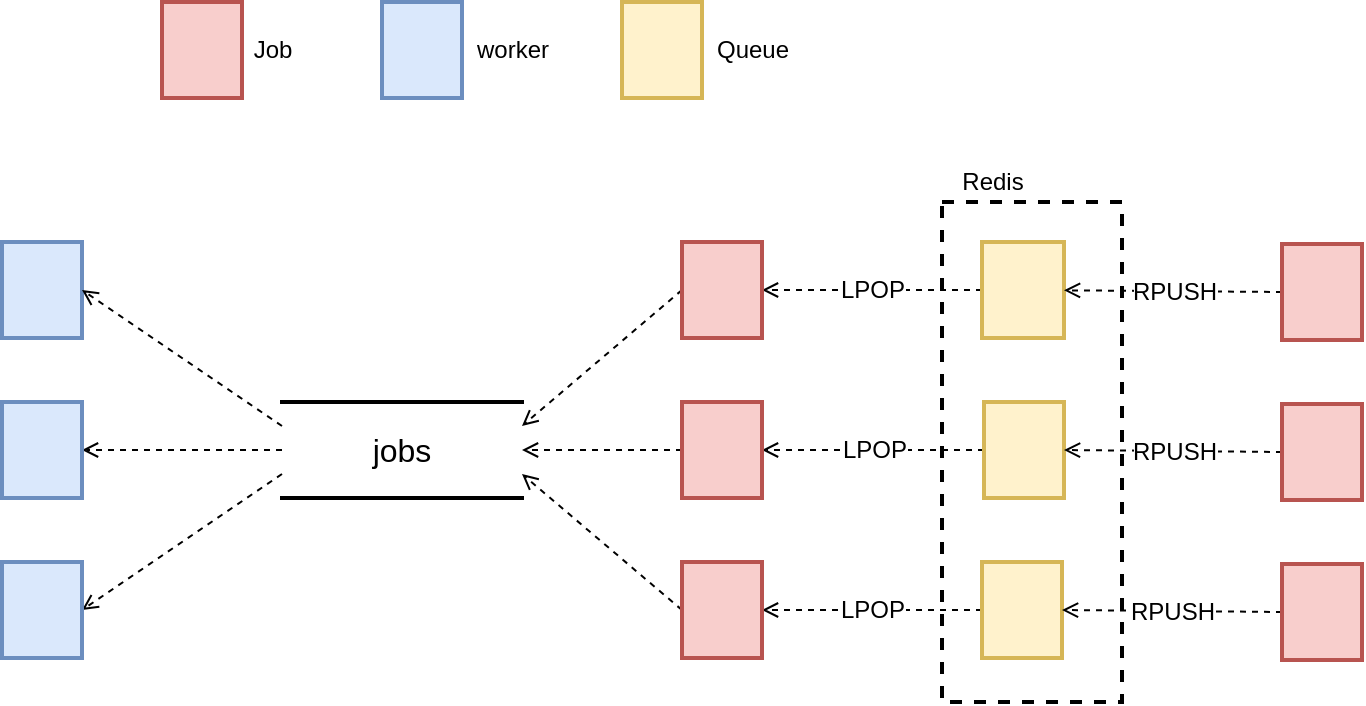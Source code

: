 <mxfile version="14.9.3" type="device" pages="2"><diagram id="TVoLGgaocfihTG_jxWsq" name="overview"><mxGraphModel dx="2034" dy="1114" grid="1" gridSize="10" guides="1" tooltips="1" connect="1" arrows="1" fold="1" page="1" pageScale="1" pageWidth="827" pageHeight="1169" math="0" shadow="0"><root><mxCell id="0"/><mxCell id="1" parent="0"/><mxCell id="dInYEUu5kK9betGpTaZx-31" value="" style="rounded=0;whiteSpace=wrap;html=1;fontSize=12;strokeWidth=2;fillColor=none;dashed=1;" parent="1" vertex="1"><mxGeometry x="780" y="290" width="90" height="250" as="geometry"/></mxCell><mxCell id="dInYEUu5kK9betGpTaZx-3" value="" style="rounded=0;whiteSpace=wrap;html=1;fontSize=16;strokeWidth=2;fillColor=#dae8fc;strokeColor=#6c8ebf;" parent="1" vertex="1"><mxGeometry x="310" y="310" width="40" height="48" as="geometry"/></mxCell><mxCell id="dInYEUu5kK9betGpTaZx-28" style="edgeStyle=none;rounded=0;orthogonalLoop=1;jettySize=auto;html=1;exitX=0;exitY=0.5;exitDx=0;exitDy=0;entryX=1;entryY=0.5;entryDx=0;entryDy=0;dashed=1;fontSize=12;endArrow=open;endFill=0;" parent="1" source="dInYEUu5kK9betGpTaZx-4" target="dInYEUu5kK9betGpTaZx-26" edge="1"><mxGeometry relative="1" as="geometry"/></mxCell><mxCell id="dInYEUu5kK9betGpTaZx-29" style="edgeStyle=none;rounded=0;orthogonalLoop=1;jettySize=auto;html=1;exitX=0;exitY=0.25;exitDx=0;exitDy=0;entryX=1;entryY=0.5;entryDx=0;entryDy=0;dashed=1;fontSize=12;endArrow=open;endFill=0;" parent="1" source="dInYEUu5kK9betGpTaZx-4" target="dInYEUu5kK9betGpTaZx-3" edge="1"><mxGeometry relative="1" as="geometry"/></mxCell><mxCell id="dInYEUu5kK9betGpTaZx-30" style="edgeStyle=none;rounded=0;orthogonalLoop=1;jettySize=auto;html=1;exitX=0;exitY=0.75;exitDx=0;exitDy=0;entryX=1;entryY=0.5;entryDx=0;entryDy=0;dashed=1;fontSize=12;endArrow=open;endFill=0;" parent="1" source="dInYEUu5kK9betGpTaZx-4" target="dInYEUu5kK9betGpTaZx-27" edge="1"><mxGeometry relative="1" as="geometry"/></mxCell><mxCell id="dInYEUu5kK9betGpTaZx-4" value="jobs" style="shape=partialRectangle;whiteSpace=wrap;html=1;left=0;right=0;fillColor=none;fontSize=16;strokeWidth=2;" parent="1" vertex="1"><mxGeometry x="450" y="390" width="120" height="48" as="geometry"/></mxCell><mxCell id="dInYEUu5kK9betGpTaZx-6" value="" style="rounded=0;whiteSpace=wrap;html=1;fontSize=16;strokeWidth=2;fillColor=#f8cecc;strokeColor=#b85450;" parent="1" vertex="1"><mxGeometry x="390" y="190" width="40" height="48" as="geometry"/></mxCell><mxCell id="dInYEUu5kK9betGpTaZx-7" value="Job" style="text;html=1;align=center;verticalAlign=middle;resizable=0;points=[];autosize=1;strokeColor=none;fontSize=12;" parent="1" vertex="1"><mxGeometry x="430" y="204" width="30" height="20" as="geometry"/></mxCell><mxCell id="dInYEUu5kK9betGpTaZx-17" value="LPOP" style="edgeStyle=orthogonalEdgeStyle;rounded=0;orthogonalLoop=1;jettySize=auto;html=1;exitX=0;exitY=0.5;exitDx=0;exitDy=0;dashed=1;fontSize=12;endArrow=open;endFill=0;entryX=1;entryY=0.5;entryDx=0;entryDy=0;" parent="1" source="dInYEUu5kK9betGpTaZx-14" target="dInYEUu5kK9betGpTaZx-20" edge="1"><mxGeometry relative="1" as="geometry"><mxPoint x="710" y="334" as="targetPoint"/></mxGeometry></mxCell><mxCell id="dInYEUu5kK9betGpTaZx-14" value="" style="rounded=0;whiteSpace=wrap;html=1;fontSize=16;strokeWidth=2;fillColor=#fff2cc;strokeColor=#d6b656;" parent="1" vertex="1"><mxGeometry x="800" y="310" width="41" height="48" as="geometry"/></mxCell><mxCell id="dInYEUu5kK9betGpTaZx-18" value="LPOP" style="edgeStyle=orthogonalEdgeStyle;rounded=0;orthogonalLoop=1;jettySize=auto;html=1;exitX=0;exitY=0.5;exitDx=0;exitDy=0;dashed=1;fontSize=12;endArrow=open;endFill=0;entryX=1;entryY=0.5;entryDx=0;entryDy=0;" parent="1" source="dInYEUu5kK9betGpTaZx-15" target="dInYEUu5kK9betGpTaZx-21" edge="1"><mxGeometry relative="1" as="geometry"><mxPoint x="710" y="414" as="targetPoint"/></mxGeometry></mxCell><mxCell id="dInYEUu5kK9betGpTaZx-15" value="" style="rounded=0;whiteSpace=wrap;html=1;fontSize=16;strokeWidth=2;fillColor=#fff2cc;strokeColor=#d6b656;" parent="1" vertex="1"><mxGeometry x="801" y="390" width="40" height="48" as="geometry"/></mxCell><mxCell id="dInYEUu5kK9betGpTaZx-19" value="LPOP" style="edgeStyle=orthogonalEdgeStyle;rounded=0;orthogonalLoop=1;jettySize=auto;html=1;exitX=0;exitY=0.5;exitDx=0;exitDy=0;dashed=1;fontSize=12;endArrow=open;endFill=0;entryX=1;entryY=0.5;entryDx=0;entryDy=0;" parent="1" source="dInYEUu5kK9betGpTaZx-16" target="dInYEUu5kK9betGpTaZx-22" edge="1"><mxGeometry relative="1" as="geometry"><mxPoint x="710" y="494" as="targetPoint"/></mxGeometry></mxCell><mxCell id="dInYEUu5kK9betGpTaZx-16" value="" style="rounded=0;whiteSpace=wrap;html=1;fontSize=16;strokeWidth=2;fillColor=#fff2cc;strokeColor=#d6b656;" parent="1" vertex="1"><mxGeometry x="800" y="470" width="40" height="48" as="geometry"/></mxCell><mxCell id="dInYEUu5kK9betGpTaZx-24" style="rounded=0;orthogonalLoop=1;jettySize=auto;html=1;exitX=0;exitY=0.5;exitDx=0;exitDy=0;entryX=1;entryY=0.25;entryDx=0;entryDy=0;dashed=1;fontSize=12;endArrow=open;endFill=0;" parent="1" source="dInYEUu5kK9betGpTaZx-20" target="dInYEUu5kK9betGpTaZx-4" edge="1"><mxGeometry relative="1" as="geometry"/></mxCell><mxCell id="dInYEUu5kK9betGpTaZx-20" value="" style="rounded=0;whiteSpace=wrap;html=1;fontSize=16;strokeWidth=2;fillColor=#f8cecc;strokeColor=#b85450;" parent="1" vertex="1"><mxGeometry x="650" y="310" width="40" height="48" as="geometry"/></mxCell><mxCell id="dInYEUu5kK9betGpTaZx-23" style="edgeStyle=orthogonalEdgeStyle;rounded=0;orthogonalLoop=1;jettySize=auto;html=1;exitX=0;exitY=0.5;exitDx=0;exitDy=0;entryX=1;entryY=0.5;entryDx=0;entryDy=0;dashed=1;fontSize=12;endArrow=open;endFill=0;" parent="1" source="dInYEUu5kK9betGpTaZx-21" target="dInYEUu5kK9betGpTaZx-4" edge="1"><mxGeometry relative="1" as="geometry"/></mxCell><mxCell id="dInYEUu5kK9betGpTaZx-21" value="" style="rounded=0;whiteSpace=wrap;html=1;fontSize=16;strokeWidth=2;fillColor=#f8cecc;strokeColor=#b85450;" parent="1" vertex="1"><mxGeometry x="650" y="390" width="40" height="48" as="geometry"/></mxCell><mxCell id="dInYEUu5kK9betGpTaZx-25" style="rounded=0;orthogonalLoop=1;jettySize=auto;html=1;exitX=0;exitY=0.5;exitDx=0;exitDy=0;entryX=1;entryY=0.75;entryDx=0;entryDy=0;dashed=1;fontSize=12;endArrow=open;endFill=0;" parent="1" source="dInYEUu5kK9betGpTaZx-22" target="dInYEUu5kK9betGpTaZx-4" edge="1"><mxGeometry relative="1" as="geometry"/></mxCell><mxCell id="dInYEUu5kK9betGpTaZx-22" value="" style="rounded=0;whiteSpace=wrap;html=1;fontSize=16;strokeWidth=2;fillColor=#f8cecc;strokeColor=#b85450;" parent="1" vertex="1"><mxGeometry x="650" y="470" width="40" height="48" as="geometry"/></mxCell><mxCell id="dInYEUu5kK9betGpTaZx-26" value="" style="rounded=0;whiteSpace=wrap;html=1;fontSize=16;strokeWidth=2;fillColor=#dae8fc;strokeColor=#6c8ebf;" parent="1" vertex="1"><mxGeometry x="310" y="390" width="40" height="48" as="geometry"/></mxCell><mxCell id="dInYEUu5kK9betGpTaZx-27" value="" style="rounded=0;whiteSpace=wrap;html=1;fontSize=16;strokeWidth=2;fillColor=#dae8fc;strokeColor=#6c8ebf;" parent="1" vertex="1"><mxGeometry x="310" y="470" width="40" height="48" as="geometry"/></mxCell><mxCell id="dInYEUu5kK9betGpTaZx-32" value="Redis" style="text;html=1;align=center;verticalAlign=middle;resizable=0;points=[];autosize=1;strokeColor=none;fontSize=12;" parent="1" vertex="1"><mxGeometry x="780" y="270" width="50" height="20" as="geometry"/></mxCell><mxCell id="dInYEUu5kK9betGpTaZx-34" value="" style="rounded=0;whiteSpace=wrap;html=1;fontSize=16;strokeWidth=2;fillColor=#dae8fc;strokeColor=#6c8ebf;" parent="1" vertex="1"><mxGeometry x="500" y="190" width="40" height="48" as="geometry"/></mxCell><mxCell id="dInYEUu5kK9betGpTaZx-35" value="worker" style="text;html=1;align=center;verticalAlign=middle;resizable=0;points=[];autosize=1;strokeColor=none;fontSize=12;" parent="1" vertex="1"><mxGeometry x="540" y="204" width="50" height="20" as="geometry"/></mxCell><mxCell id="CZz96op__QLdE15bDPpp-2" value="RPUSH" style="edgeStyle=none;rounded=0;orthogonalLoop=1;jettySize=auto;html=1;exitX=0;exitY=0.5;exitDx=0;exitDy=0;dashed=1;fontSize=12;endArrow=open;endFill=0;" parent="1" source="CZz96op__QLdE15bDPpp-1" target="dInYEUu5kK9betGpTaZx-14" edge="1"><mxGeometry relative="1" as="geometry"/></mxCell><mxCell id="CZz96op__QLdE15bDPpp-1" value="" style="rounded=0;whiteSpace=wrap;html=1;fontSize=16;strokeWidth=2;fillColor=#f8cecc;strokeColor=#b85450;" parent="1" vertex="1"><mxGeometry x="950" y="311" width="40" height="48" as="geometry"/></mxCell><mxCell id="CZz96op__QLdE15bDPpp-4" value="RPUSH" style="edgeStyle=none;rounded=0;orthogonalLoop=1;jettySize=auto;html=1;exitX=0;exitY=0.5;exitDx=0;exitDy=0;entryX=1;entryY=0.5;entryDx=0;entryDy=0;dashed=1;fontSize=12;endArrow=open;endFill=0;" parent="1" source="CZz96op__QLdE15bDPpp-3" target="dInYEUu5kK9betGpTaZx-15" edge="1"><mxGeometry relative="1" as="geometry"/></mxCell><mxCell id="CZz96op__QLdE15bDPpp-3" value="" style="rounded=0;whiteSpace=wrap;html=1;fontSize=16;strokeWidth=2;fillColor=#f8cecc;strokeColor=#b85450;" parent="1" vertex="1"><mxGeometry x="950" y="391" width="40" height="48" as="geometry"/></mxCell><mxCell id="CZz96op__QLdE15bDPpp-6" value="RPUSH" style="edgeStyle=none;rounded=0;orthogonalLoop=1;jettySize=auto;html=1;exitX=0;exitY=0.5;exitDx=0;exitDy=0;entryX=1;entryY=0.5;entryDx=0;entryDy=0;dashed=1;fontSize=12;endArrow=open;endFill=0;" parent="1" source="CZz96op__QLdE15bDPpp-5" target="dInYEUu5kK9betGpTaZx-16" edge="1"><mxGeometry relative="1" as="geometry"/></mxCell><mxCell id="CZz96op__QLdE15bDPpp-5" value="" style="rounded=0;whiteSpace=wrap;html=1;fontSize=16;strokeWidth=2;fillColor=#f8cecc;strokeColor=#b85450;" parent="1" vertex="1"><mxGeometry x="950" y="471" width="40" height="48" as="geometry"/></mxCell><mxCell id="CZz96op__QLdE15bDPpp-7" value="" style="rounded=0;whiteSpace=wrap;html=1;fontSize=16;strokeWidth=2;fillColor=#fff2cc;strokeColor=#d6b656;" parent="1" vertex="1"><mxGeometry x="620" y="190" width="40" height="48" as="geometry"/></mxCell><mxCell id="CZz96op__QLdE15bDPpp-8" value="Queue" style="text;html=1;align=center;verticalAlign=middle;resizable=0;points=[];autosize=1;strokeColor=none;fontSize=12;" parent="1" vertex="1"><mxGeometry x="660" y="204" width="50" height="20" as="geometry"/></mxCell></root></mxGraphModel></diagram><diagram id="DS4dVUdOYbR7AOP_QECC" name="worker"><mxGraphModel dx="2034" dy="1114" grid="1" gridSize="10" guides="1" tooltips="1" connect="1" arrows="1" fold="1" page="1" pageScale="1" pageWidth="850" pageHeight="1100" math="0" shadow="0"><root><mxCell id="bSVcm6xCDmFnA5GYJn7k-0"/><mxCell id="bSVcm6xCDmFnA5GYJn7k-1" parent="bSVcm6xCDmFnA5GYJn7k-0"/><mxCell id="bSVcm6xCDmFnA5GYJn7k-2" value="" style="rounded=0;whiteSpace=wrap;html=1;sketch=0;fontSize=16;strokeWidth=2;fillColor=#e1d5e7;strokeColor=#9673a6;dashed=1;" parent="bSVcm6xCDmFnA5GYJn7k-1" vertex="1"><mxGeometry x="140" y="450" width="40" height="48" as="geometry"/></mxCell><mxCell id="bSVcm6xCDmFnA5GYJn7k-3" value="workFunc" style="text;html=1;align=center;verticalAlign=middle;resizable=0;points=[];autosize=1;strokeColor=none;" parent="bSVcm6xCDmFnA5GYJn7k-1" vertex="1"><mxGeometry x="180" y="464" width="70" height="20" as="geometry"/></mxCell><mxCell id="bSVcm6xCDmFnA5GYJn7k-4" value="" style="rounded=0;whiteSpace=wrap;html=1;sketch=0;fontSize=16;strokeWidth=2;fillColor=#e1d5e7;strokeColor=#9673a6;dashed=1;" parent="bSVcm6xCDmFnA5GYJn7k-1" vertex="1"><mxGeometry x="250" y="580" width="40" height="48" as="geometry"/></mxCell><mxCell id="bSVcm6xCDmFnA5GYJn7k-5" value="map" style="edgeStyle=orthogonalEdgeStyle;rounded=0;orthogonalLoop=1;jettySize=auto;html=1;endArrow=open;endFill=0;" parent="bSVcm6xCDmFnA5GYJn7k-1" source="bSVcm6xCDmFnA5GYJn7k-6" target="bSVcm6xCDmFnA5GYJn7k-4" edge="1"><mxGeometry relative="1" as="geometry"/></mxCell><mxCell id="bSVcm6xCDmFnA5GYJn7k-6" value="" style="rounded=0;whiteSpace=wrap;html=1;sketch=0;fontSize=16;strokeWidth=2;fillColor=#ffe6cc;strokeColor=#d79b00;" parent="bSVcm6xCDmFnA5GYJn7k-1" vertex="1"><mxGeometry x="140" y="580" width="40" height="48" as="geometry"/></mxCell><mxCell id="bSVcm6xCDmFnA5GYJn7k-7" value="" style="rounded=0;whiteSpace=wrap;html=1;sketch=0;fontSize=16;strokeWidth=2;fillColor=#ffe6cc;strokeColor=#d79b00;" parent="bSVcm6xCDmFnA5GYJn7k-1" vertex="1"><mxGeometry x="264" y="450" width="40" height="48" as="geometry"/></mxCell><mxCell id="bSVcm6xCDmFnA5GYJn7k-8" value="string" style="text;html=1;align=center;verticalAlign=middle;resizable=0;points=[];autosize=1;strokeColor=none;" parent="bSVcm6xCDmFnA5GYJn7k-1" vertex="1"><mxGeometry x="304" y="464" width="40" height="20" as="geometry"/></mxCell><mxCell id="3-PsZul9OzNWJ0LhK5gk-16" style="edgeStyle=orthogonalEdgeStyle;rounded=0;orthogonalLoop=1;jettySize=auto;html=1;exitX=0.5;exitY=1;exitDx=0;exitDy=0;entryX=0.5;entryY=0;entryDx=0;entryDy=0;dashed=1;fontSize=12;endArrow=open;endFill=0;" parent="bSVcm6xCDmFnA5GYJn7k-1" source="bSVcm6xCDmFnA5GYJn7k-9" target="3-PsZul9OzNWJ0LhK5gk-15" edge="1"><mxGeometry relative="1" as="geometry"/></mxCell><mxCell id="bSVcm6xCDmFnA5GYJn7k-9" value="" style="rounded=0;whiteSpace=wrap;html=1;sketch=0;fontSize=16;strokeWidth=2;dashed=1;fillColor=none;" parent="bSVcm6xCDmFnA5GYJn7k-1" vertex="1"><mxGeometry x="120" y="560" width="190" height="90" as="geometry"/></mxCell><mxCell id="bSVcm6xCDmFnA5GYJn7k-10" value="workers" style="text;html=1;align=center;verticalAlign=middle;resizable=0;points=[];autosize=1;strokeColor=none;" parent="bSVcm6xCDmFnA5GYJn7k-1" vertex="1"><mxGeometry x="120" y="540" width="60" height="20" as="geometry"/></mxCell><mxCell id="3-PsZul9OzNWJ0LhK5gk-0" value="Worker" style="rounded=0;whiteSpace=wrap;html=1;fontSize=17;strokeWidth=2;" parent="bSVcm6xCDmFnA5GYJn7k-1" vertex="1"><mxGeometry x="510" y="750" width="120" height="48" as="geometry"/></mxCell><mxCell id="3-PsZul9OzNWJ0LhK5gk-21" value="run" style="edgeStyle=orthogonalEdgeStyle;rounded=0;orthogonalLoop=1;jettySize=auto;html=1;exitX=0.5;exitY=1;exitDx=0;exitDy=0;entryX=0.5;entryY=0;entryDx=0;entryDy=0;dashed=1;fontSize=12;endArrow=open;endFill=0;" parent="bSVcm6xCDmFnA5GYJn7k-1" source="3-PsZul9OzNWJ0LhK5gk-2" target="3-PsZul9OzNWJ0LhK5gk-0" edge="1"><mxGeometry relative="1" as="geometry"/></mxCell><mxCell id="3-PsZul9OzNWJ0LhK5gk-2" value="Job" style="rounded=0;whiteSpace=wrap;html=1;fontSize=17;strokeWidth=2;" parent="bSVcm6xCDmFnA5GYJn7k-1" vertex="1"><mxGeometry x="510" y="581" width="120" height="48" as="geometry"/></mxCell><mxCell id="3-PsZul9OzNWJ0LhK5gk-13" style="edgeStyle=orthogonalEdgeStyle;rounded=0;orthogonalLoop=1;jettySize=auto;html=1;exitX=0;exitY=0.5;exitDx=0;exitDy=0;entryX=1;entryY=0.5;entryDx=0;entryDy=0;dashed=1;fontSize=12;endArrow=open;endFill=0;" parent="bSVcm6xCDmFnA5GYJn7k-1" source="3-PsZul9OzNWJ0LhK5gk-4" target="bSVcm6xCDmFnA5GYJn7k-9" edge="1"><mxGeometry relative="1" as="geometry"/></mxCell><mxCell id="3-PsZul9OzNWJ0LhK5gk-14" value="class" style="edgeStyle=orthogonalEdgeStyle;rounded=0;orthogonalLoop=1;jettySize=auto;html=1;exitX=1;exitY=0.5;exitDx=0;exitDy=0;entryX=0;entryY=0.5;entryDx=0;entryDy=0;dashed=1;fontSize=12;endArrow=open;endFill=0;" parent="bSVcm6xCDmFnA5GYJn7k-1" source="3-PsZul9OzNWJ0LhK5gk-4" target="3-PsZul9OzNWJ0LhK5gk-2" edge="1"><mxGeometry relative="1" as="geometry"/></mxCell><mxCell id="3-PsZul9OzNWJ0LhK5gk-4" value="" style="rounded=0;whiteSpace=wrap;html=1;sketch=0;fontSize=16;strokeWidth=2;fillColor=#ffe6cc;strokeColor=#d79b00;" parent="bSVcm6xCDmFnA5GYJn7k-1" vertex="1"><mxGeometry x="400" y="581" width="40" height="48" as="geometry"/></mxCell><mxCell id="3-PsZul9OzNWJ0LhK5gk-25" value="argv" style="edgeStyle=orthogonalEdgeStyle;rounded=0;orthogonalLoop=1;jettySize=auto;html=1;exitX=0;exitY=0.5;exitDx=0;exitDy=0;entryX=0.75;entryY=1;entryDx=0;entryDy=0;dashed=1;fontSize=12;endArrow=open;endFill=0;" parent="bSVcm6xCDmFnA5GYJn7k-1" source="3-PsZul9OzNWJ0LhK5gk-5" target="3-PsZul9OzNWJ0LhK5gk-2" edge="1"><mxGeometry x="-0.394" relative="1" as="geometry"><mxPoint as="offset"/></mxGeometry></mxCell><mxCell id="3-PsZul9OzNWJ0LhK5gk-5" value="" style="rounded=0;whiteSpace=wrap;html=1;sketch=0;fontSize=16;strokeWidth=2;fillColor=#ffe6cc;strokeColor=#d79b00;" parent="bSVcm6xCDmFnA5GYJn7k-1" vertex="1"><mxGeometry x="700" y="670" width="40" height="48" as="geometry"/></mxCell><mxCell id="3-PsZul9OzNWJ0LhK5gk-6" value="" style="rounded=0;whiteSpace=wrap;html=1;sketch=0;fontSize=16;strokeWidth=2;fillColor=#ffe6cc;strokeColor=#d79b00;" parent="bSVcm6xCDmFnA5GYJn7k-1" vertex="1"><mxGeometry x="740" y="670" width="40" height="48" as="geometry"/></mxCell><mxCell id="3-PsZul9OzNWJ0LhK5gk-7" value="" style="rounded=0;whiteSpace=wrap;html=1;sketch=0;fontSize=16;strokeWidth=2;fillColor=#ffe6cc;strokeColor=#d79b00;" parent="bSVcm6xCDmFnA5GYJn7k-1" vertex="1"><mxGeometry x="780" y="670" width="40" height="48" as="geometry"/></mxCell><mxCell id="3-PsZul9OzNWJ0LhK5gk-20" value="run" style="edgeStyle=orthogonalEdgeStyle;rounded=0;orthogonalLoop=1;jettySize=auto;html=1;exitX=1;exitY=0.5;exitDx=0;exitDy=0;entryX=0;entryY=0.5;entryDx=0;entryDy=0;dashed=1;fontSize=12;endArrow=open;endFill=0;" parent="bSVcm6xCDmFnA5GYJn7k-1" source="3-PsZul9OzNWJ0LhK5gk-15" target="3-PsZul9OzNWJ0LhK5gk-0" edge="1"><mxGeometry relative="1" as="geometry"/></mxCell><mxCell id="3-PsZul9OzNWJ0LhK5gk-15" value="" style="rounded=0;whiteSpace=wrap;html=1;sketch=0;fontSize=16;strokeWidth=2;fillColor=#e1d5e7;strokeColor=#9673a6;dashed=1;" parent="bSVcm6xCDmFnA5GYJn7k-1" vertex="1"><mxGeometry x="195" y="750" width="40" height="48" as="geometry"/></mxCell><mxCell id="3-PsZul9OzNWJ0LhK5gk-24" style="edgeStyle=orthogonalEdgeStyle;rounded=0;orthogonalLoop=1;jettySize=auto;html=1;exitX=0;exitY=0.5;exitDx=0;exitDy=0;entryX=1;entryY=0.5;entryDx=0;entryDy=0;dashed=1;fontSize=12;endArrow=open;endFill=0;" parent="bSVcm6xCDmFnA5GYJn7k-1" source="3-PsZul9OzNWJ0LhK5gk-23" target="3-PsZul9OzNWJ0LhK5gk-2" edge="1"><mxGeometry relative="1" as="geometry"/></mxCell><mxCell id="3-PsZul9OzNWJ0LhK5gk-23" value="jobs" style="shape=partialRectangle;whiteSpace=wrap;html=1;left=0;right=0;fillColor=none;fontSize=17;strokeWidth=2;" parent="bSVcm6xCDmFnA5GYJn7k-1" vertex="1"><mxGeometry x="700" y="581" width="120" height="48" as="geometry"/></mxCell></root></mxGraphModel></diagram></mxfile>